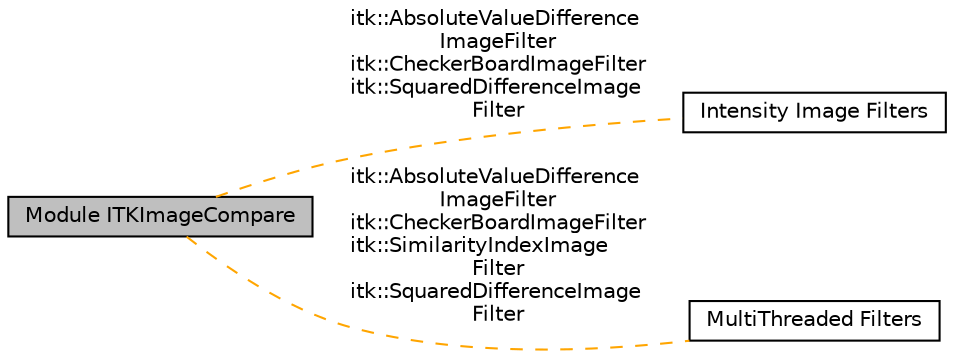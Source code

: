 digraph "Module ITKImageCompare"
{
  edge [fontname="Helvetica",fontsize="10",labelfontname="Helvetica",labelfontsize="10"];
  node [fontname="Helvetica",fontsize="10",shape=box];
  rankdir=LR;
  Node1 [label="Module ITKImageCompare",height=0.2,width=0.4,color="black", fillcolor="grey75", style="filled", fontcolor="black",tooltip=" "];
  Node2 [label="Intensity Image Filters",height=0.2,width=0.4,color="black", fillcolor="white", style="filled",URL="$group__IntensityImageFilters.html",tooltip=" "];
  Node3 [label="MultiThreaded Filters",height=0.2,width=0.4,color="black", fillcolor="white", style="filled",URL="$group__MultiThreaded.html",tooltip=" "];
  Node1->Node2 [shape=plaintext, label="itk::AbsoluteValueDifference\lImageFilter\nitk::CheckerBoardImageFilter\nitk::SquaredDifferenceImage\lFilter", color="orange", dir="none", style="dashed"];
  Node1->Node3 [shape=plaintext, label="itk::AbsoluteValueDifference\lImageFilter\nitk::CheckerBoardImageFilter\nitk::SimilarityIndexImage\lFilter\nitk::SquaredDifferenceImage\lFilter", color="orange", dir="none", style="dashed"];
}
